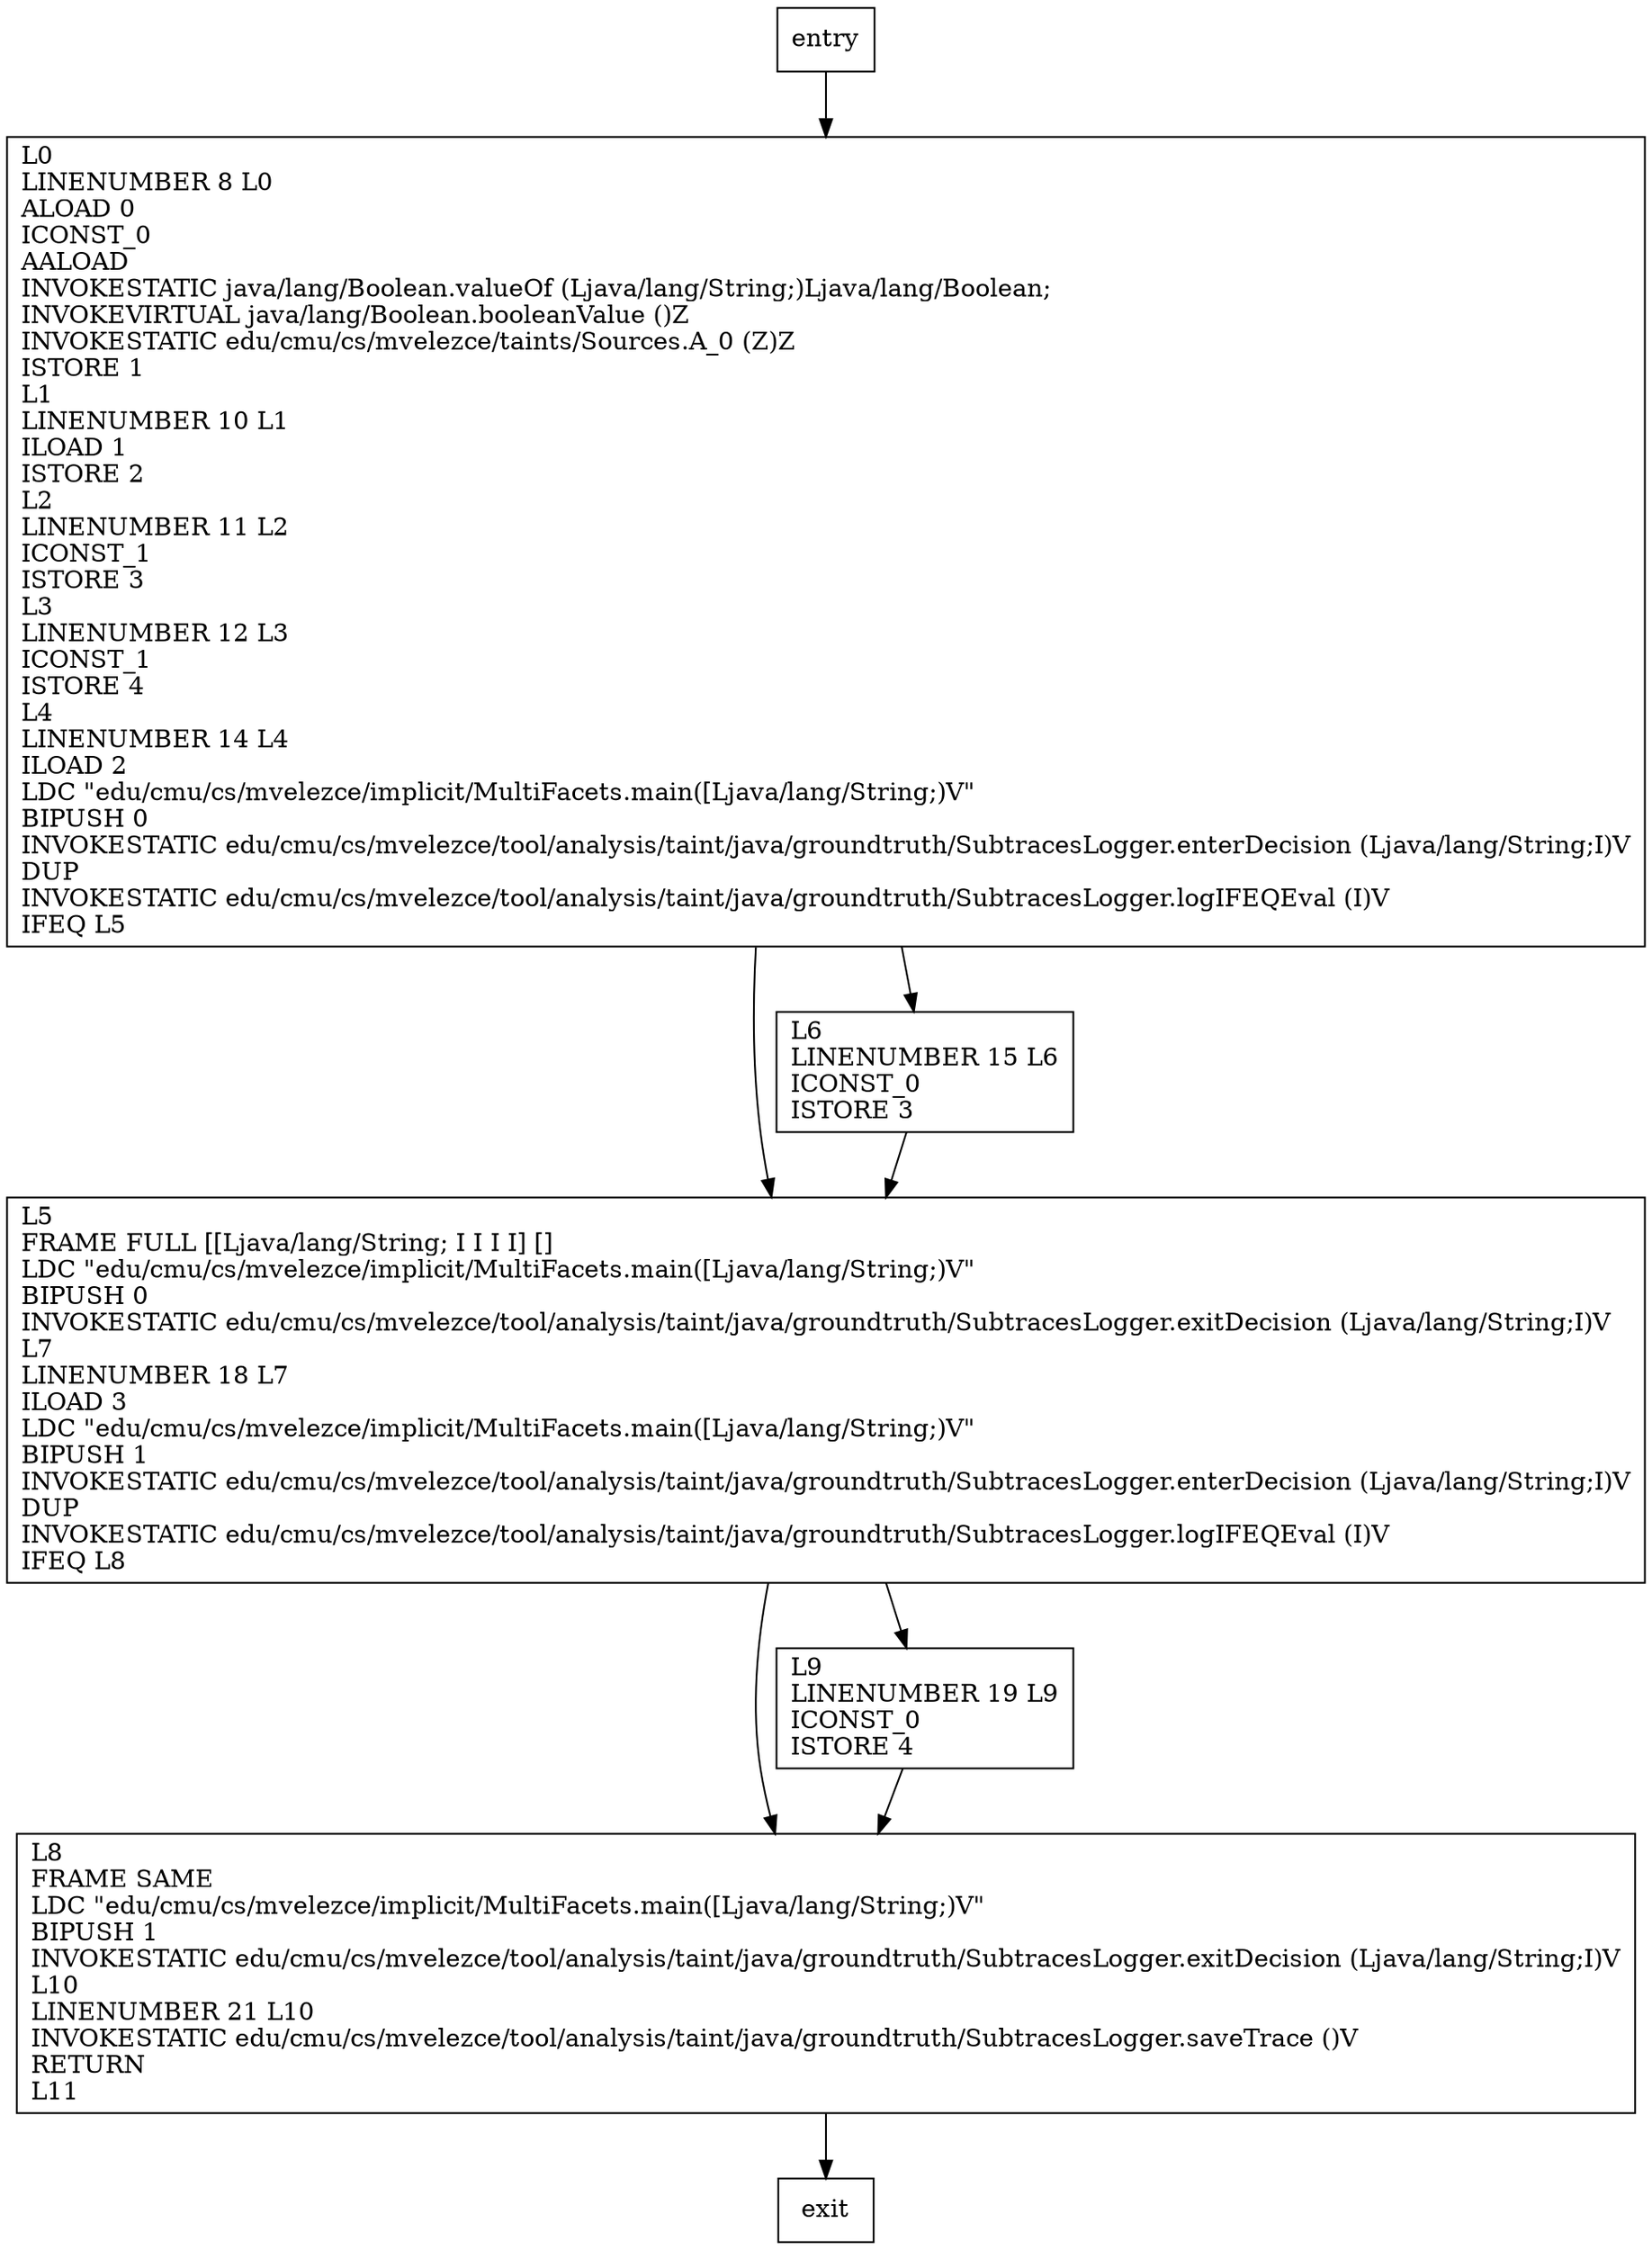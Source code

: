 digraph main {
node [shape=record];
2061774051 [label="L0\lLINENUMBER 8 L0\lALOAD 0\lICONST_0\lAALOAD\lINVOKESTATIC java/lang/Boolean.valueOf (Ljava/lang/String;)Ljava/lang/Boolean;\lINVOKEVIRTUAL java/lang/Boolean.booleanValue ()Z\lINVOKESTATIC edu/cmu/cs/mvelezce/taints/Sources.A_0 (Z)Z\lISTORE 1\lL1\lLINENUMBER 10 L1\lILOAD 1\lISTORE 2\lL2\lLINENUMBER 11 L2\lICONST_1\lISTORE 3\lL3\lLINENUMBER 12 L3\lICONST_1\lISTORE 4\lL4\lLINENUMBER 14 L4\lILOAD 2\lLDC \"edu/cmu/cs/mvelezce/implicit/MultiFacets.main([Ljava/lang/String;)V\"\lBIPUSH 0\lINVOKESTATIC edu/cmu/cs/mvelezce/tool/analysis/taint/java/groundtruth/SubtracesLogger.enterDecision (Ljava/lang/String;I)V\lDUP\lINVOKESTATIC edu/cmu/cs/mvelezce/tool/analysis/taint/java/groundtruth/SubtracesLogger.logIFEQEval (I)V\lIFEQ L5\l"];
941836856 [label="L8\lFRAME SAME\lLDC \"edu/cmu/cs/mvelezce/implicit/MultiFacets.main([Ljava/lang/String;)V\"\lBIPUSH 1\lINVOKESTATIC edu/cmu/cs/mvelezce/tool/analysis/taint/java/groundtruth/SubtracesLogger.exitDecision (Ljava/lang/String;I)V\lL10\lLINENUMBER 21 L10\lINVOKESTATIC edu/cmu/cs/mvelezce/tool/analysis/taint/java/groundtruth/SubtracesLogger.saveTrace ()V\lRETURN\lL11\l"];
1677458155 [label="L9\lLINENUMBER 19 L9\lICONST_0\lISTORE 4\l"];
1331270134 [label="L5\lFRAME FULL [[Ljava/lang/String; I I I I] []\lLDC \"edu/cmu/cs/mvelezce/implicit/MultiFacets.main([Ljava/lang/String;)V\"\lBIPUSH 0\lINVOKESTATIC edu/cmu/cs/mvelezce/tool/analysis/taint/java/groundtruth/SubtracesLogger.exitDecision (Ljava/lang/String;I)V\lL7\lLINENUMBER 18 L7\lILOAD 3\lLDC \"edu/cmu/cs/mvelezce/implicit/MultiFacets.main([Ljava/lang/String;)V\"\lBIPUSH 1\lINVOKESTATIC edu/cmu/cs/mvelezce/tool/analysis/taint/java/groundtruth/SubtracesLogger.enterDecision (Ljava/lang/String;I)V\lDUP\lINVOKESTATIC edu/cmu/cs/mvelezce/tool/analysis/taint/java/groundtruth/SubtracesLogger.logIFEQEval (I)V\lIFEQ L8\l"];
1212191909 [label="L6\lLINENUMBER 15 L6\lICONST_0\lISTORE 3\l"];
entry;
exit;
entry -> 2061774051;
2061774051 -> 1331270134;
2061774051 -> 1212191909;
941836856 -> exit;
1677458155 -> 941836856;
1331270134 -> 941836856;
1331270134 -> 1677458155;
1212191909 -> 1331270134;
}
